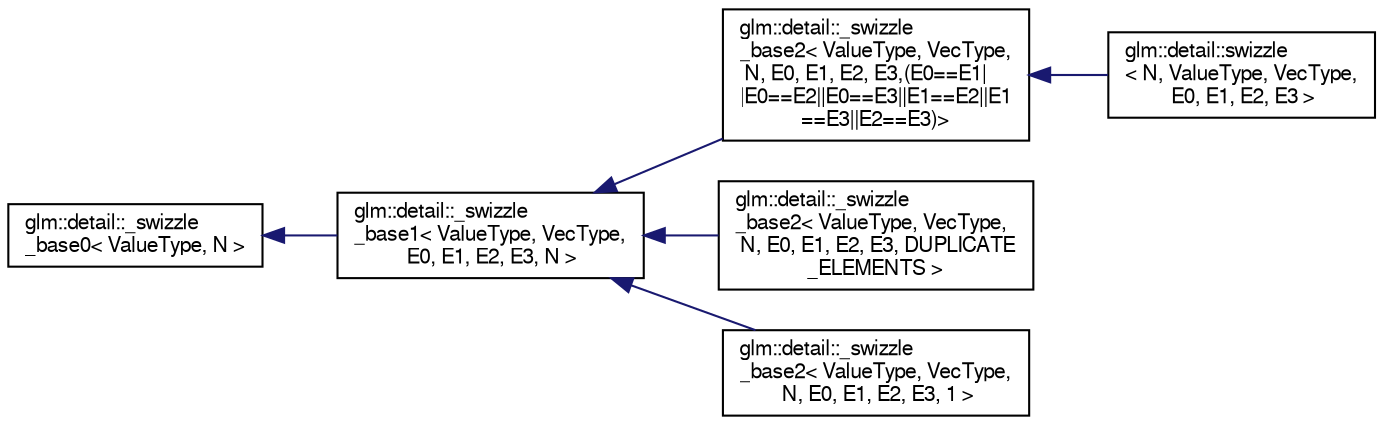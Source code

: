digraph "Graphical Class Hierarchy"
{
  edge [fontname="FreeSans",fontsize="10",labelfontname="FreeSans",labelfontsize="10"];
  node [fontname="FreeSans",fontsize="10",shape=record];
  rankdir="LR";
  Node1 [label="glm::detail::_swizzle\l_base0\< ValueType, N \>",height=0.2,width=0.4,color="black", fillcolor="white", style="filled",URL="$df/de0/structglm_1_1detail_1_1__swizzle__base0.html"];
  Node1 -> Node2 [dir="back",color="midnightblue",fontsize="10",style="solid",fontname="FreeSans"];
  Node2 [label="glm::detail::_swizzle\l_base1\< ValueType, VecType,\l E0, E1, E2, E3, N \>",height=0.2,width=0.4,color="black", fillcolor="white", style="filled",URL="$d7/d42/structglm_1_1detail_1_1__swizzle__base1.html"];
  Node2 -> Node3 [dir="back",color="midnightblue",fontsize="10",style="solid",fontname="FreeSans"];
  Node3 [label="glm::detail::_swizzle\l_base2\< ValueType, VecType,\l N, E0, E1, E2, E3,(E0==E1\|\l\|E0==E2\|\|E0==E3\|\|E1==E2\|\|E1\l==E3\|\|E2==E3)\>",height=0.2,width=0.4,color="black", fillcolor="white", style="filled",URL="$dd/d3d/structglm_1_1detail_1_1__swizzle__base2.html"];
  Node3 -> Node4 [dir="back",color="midnightblue",fontsize="10",style="solid",fontname="FreeSans"];
  Node4 [label="glm::detail::swizzle\l\< N, ValueType, VecType,\l E0, E1, E2, E3 \>",height=0.2,width=0.4,color="black", fillcolor="white", style="filled",URL="$d3/de9/structglm_1_1detail_1_1swizzle.html"];
  Node2 -> Node5 [dir="back",color="midnightblue",fontsize="10",style="solid",fontname="FreeSans"];
  Node5 [label="glm::detail::_swizzle\l_base2\< ValueType, VecType,\l N, E0, E1, E2, E3, DUPLICATE\l_ELEMENTS \>",height=0.2,width=0.4,color="black", fillcolor="white", style="filled",URL="$dd/d3d/structglm_1_1detail_1_1__swizzle__base2.html"];
  Node2 -> Node6 [dir="back",color="midnightblue",fontsize="10",style="solid",fontname="FreeSans"];
  Node6 [label="glm::detail::_swizzle\l_base2\< ValueType, VecType,\l N, E0, E1, E2, E3, 1 \>",height=0.2,width=0.4,color="black", fillcolor="white", style="filled",URL="$d1/ddf/structglm_1_1detail_1_1__swizzle__base2_3_01_value_type_00_01_vec_type_00_01_n_00_01_e0_00_01_e1_00_01_e2_00_01_e3_00_011_01_4.html"];
}
